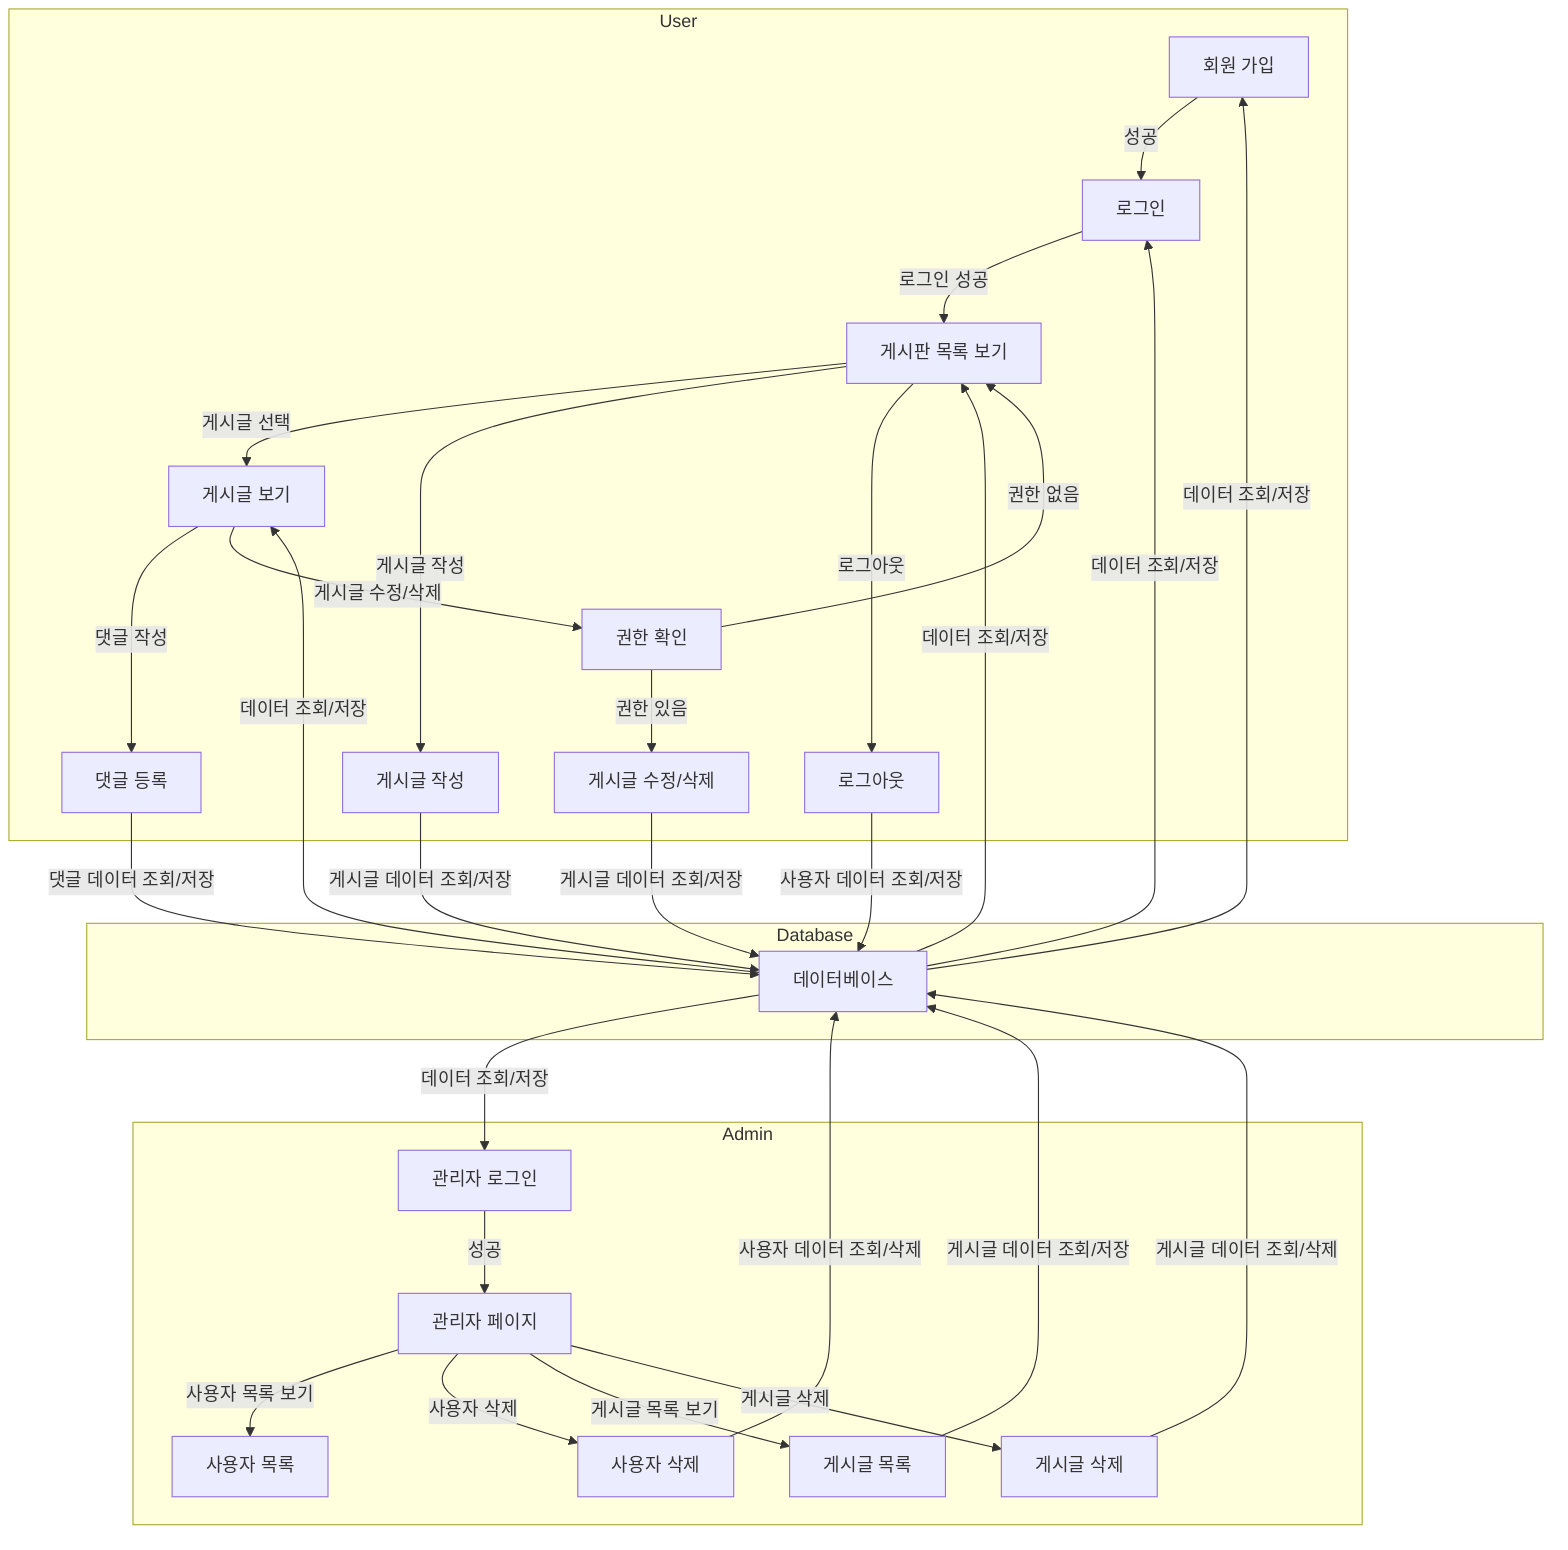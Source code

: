 graph TD
  subgraph User
    A[회원 가입] -->|성공| B[로그인]
    B -->|로그인 성공| C[게시판 목록 보기]
    C -->|게시글 선택| D[게시글 보기]
    D -->|댓글 작성| E[댓글 등록]
    D -->|게시글 수정/삭제| F[권한 확인]
    F -->|권한 있음| G[게시글 수정/삭제]
    F -->|권한 없음| C
    C -->|게시글 작성| H[게시글 작성]
    C -->|로그아웃| I[로그아웃]
  end

  subgraph Admin
    J[관리자 로그인] -->|성공| K[관리자 페이지]
    K -->|사용자 목록 보기| L[사용자 목록]
    K -->|사용자 삭제| M[사용자 삭제]
    K -->|게시글 목록 보기| N[게시글 목록]
    K -->|게시글 삭제| O[게시글 삭제]
  end

  subgraph Database
    P[데이터베이스]
    E -->|댓글 데이터 조회/저장| P
    G -->|게시글 데이터 조회/저장| P
    H -->|게시글 데이터 조회/저장| P
    I -->|사용자 데이터 조회/저장| P
    M -->|사용자 데이터 조회/삭제| P
    N -->|게시글 데이터 조회/저장| P
    O -->|게시글 데이터 조회/삭제| P
  end

  P -->|데이터 조회/저장| A
  P -->|데이터 조회/저장| B
  P -->|데이터 조회/저장| C
  P -->|데이터 조회/저장| D
  P -->|데이터 조회/저장| J